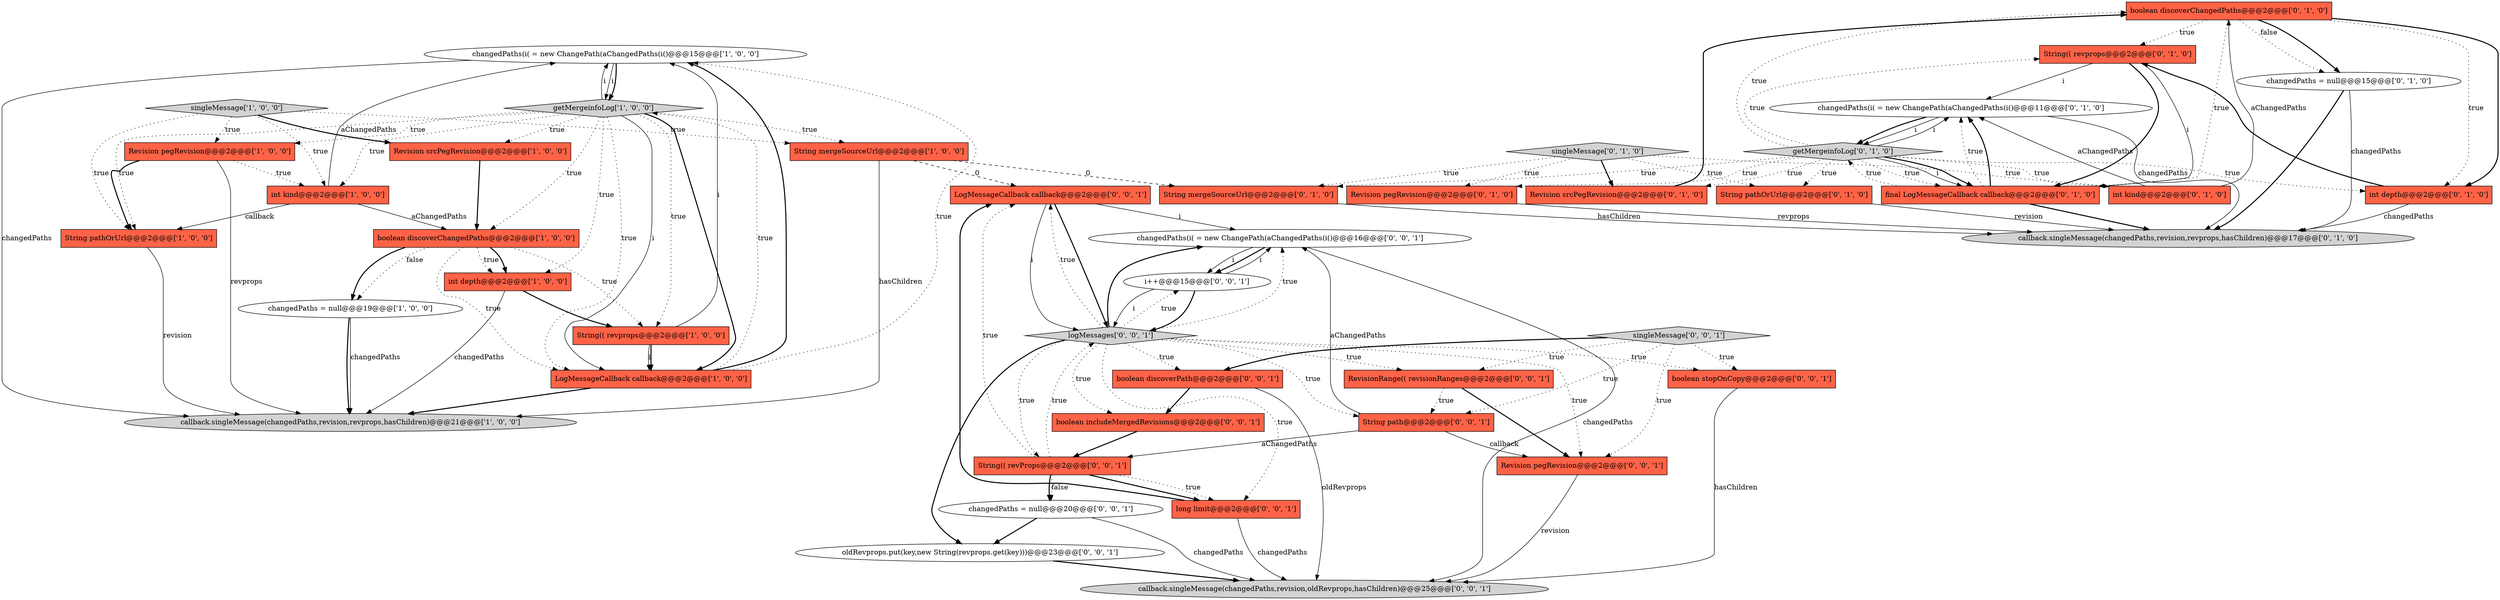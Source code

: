 digraph {
5 [style = filled, label = "changedPaths(i( = new ChangePath(aChangedPaths(i()@@@15@@@['1', '0', '0']", fillcolor = white, shape = ellipse image = "AAA0AAABBB1BBB"];
18 [style = filled, label = "changedPaths = null@@@15@@@['0', '1', '0']", fillcolor = white, shape = ellipse image = "AAA0AAABBB2BBB"];
17 [style = filled, label = "changedPaths(i( = new ChangePath(aChangedPaths(i()@@@11@@@['0', '1', '0']", fillcolor = white, shape = ellipse image = "AAA0AAABBB2BBB"];
6 [style = filled, label = "int depth@@@2@@@['1', '0', '0']", fillcolor = tomato, shape = box image = "AAA0AAABBB1BBB"];
21 [style = filled, label = "getMergeinfoLog['0', '1', '0']", fillcolor = lightgray, shape = diamond image = "AAA0AAABBB2BBB"];
37 [style = filled, label = "changedPaths(i( = new ChangePath(aChangedPaths(i()@@@16@@@['0', '0', '1']", fillcolor = white, shape = ellipse image = "AAA0AAABBB3BBB"];
40 [style = filled, label = "callback.singleMessage(changedPaths,revision,oldRevprops,hasChildren)@@@25@@@['0', '0', '1']", fillcolor = lightgray, shape = ellipse image = "AAA0AAABBB3BBB"];
9 [style = filled, label = "callback.singleMessage(changedPaths,revision,revprops,hasChildren)@@@21@@@['1', '0', '0']", fillcolor = lightgray, shape = ellipse image = "AAA0AAABBB1BBB"];
19 [style = filled, label = "String pathOrUrl@@@2@@@['0', '1', '0']", fillcolor = tomato, shape = box image = "AAA0AAABBB2BBB"];
3 [style = filled, label = "String mergeSourceUrl@@@2@@@['1', '0', '0']", fillcolor = tomato, shape = box image = "AAA1AAABBB1BBB"];
29 [style = filled, label = "Revision pegRevision@@@2@@@['0', '0', '1']", fillcolor = tomato, shape = box image = "AAA0AAABBB3BBB"];
32 [style = filled, label = "boolean stopOnCopy@@@2@@@['0', '0', '1']", fillcolor = tomato, shape = box image = "AAA0AAABBB3BBB"];
31 [style = filled, label = "boolean includeMergedRevisions@@@2@@@['0', '0', '1']", fillcolor = tomato, shape = box image = "AAA0AAABBB3BBB"];
2 [style = filled, label = "int kind@@@2@@@['1', '0', '0']", fillcolor = tomato, shape = box image = "AAA0AAABBB1BBB"];
11 [style = filled, label = "Revision srcPegRevision@@@2@@@['1', '0', '0']", fillcolor = tomato, shape = box image = "AAA0AAABBB1BBB"];
26 [style = filled, label = "Revision srcPegRevision@@@2@@@['0', '1', '0']", fillcolor = tomato, shape = box image = "AAA0AAABBB2BBB"];
39 [style = filled, label = "i++@@@15@@@['0', '0', '1']", fillcolor = white, shape = ellipse image = "AAA0AAABBB3BBB"];
13 [style = filled, label = "singleMessage['1', '0', '0']", fillcolor = lightgray, shape = diamond image = "AAA0AAABBB1BBB"];
33 [style = filled, label = "String(( revProps@@@2@@@['0', '0', '1']", fillcolor = tomato, shape = box image = "AAA0AAABBB3BBB"];
41 [style = filled, label = "boolean discoverPath@@@2@@@['0', '0', '1']", fillcolor = tomato, shape = box image = "AAA0AAABBB3BBB"];
36 [style = filled, label = "oldRevprops.put(key,new String(revprops.get(key)))@@@23@@@['0', '0', '1']", fillcolor = white, shape = ellipse image = "AAA0AAABBB3BBB"];
4 [style = filled, label = "changedPaths = null@@@19@@@['1', '0', '0']", fillcolor = white, shape = ellipse image = "AAA0AAABBB1BBB"];
28 [style = filled, label = "String path@@@2@@@['0', '0', '1']", fillcolor = tomato, shape = box image = "AAA0AAABBB3BBB"];
10 [style = filled, label = "LogMessageCallback callback@@@2@@@['1', '0', '0']", fillcolor = tomato, shape = box image = "AAA0AAABBB1BBB"];
22 [style = filled, label = "String mergeSourceUrl@@@2@@@['0', '1', '0']", fillcolor = tomato, shape = box image = "AAA1AAABBB2BBB"];
23 [style = filled, label = "Revision pegRevision@@@2@@@['0', '1', '0']", fillcolor = tomato, shape = box image = "AAA0AAABBB2BBB"];
1 [style = filled, label = "Revision pegRevision@@@2@@@['1', '0', '0']", fillcolor = tomato, shape = box image = "AAA0AAABBB1BBB"];
34 [style = filled, label = "singleMessage['0', '0', '1']", fillcolor = lightgray, shape = diamond image = "AAA0AAABBB3BBB"];
25 [style = filled, label = "int kind@@@2@@@['0', '1', '0']", fillcolor = tomato, shape = box image = "AAA0AAABBB2BBB"];
27 [style = filled, label = "String(( revprops@@@2@@@['0', '1', '0']", fillcolor = tomato, shape = box image = "AAA0AAABBB2BBB"];
20 [style = filled, label = "final LogMessageCallback callback@@@2@@@['0', '1', '0']", fillcolor = tomato, shape = box image = "AAA0AAABBB2BBB"];
42 [style = filled, label = "logMessages['0', '0', '1']", fillcolor = lightgray, shape = diamond image = "AAA0AAABBB3BBB"];
16 [style = filled, label = "int depth@@@2@@@['0', '1', '0']", fillcolor = tomato, shape = box image = "AAA0AAABBB2BBB"];
15 [style = filled, label = "boolean discoverChangedPaths@@@2@@@['0', '1', '0']", fillcolor = tomato, shape = box image = "AAA0AAABBB2BBB"];
12 [style = filled, label = "getMergeinfoLog['1', '0', '0']", fillcolor = lightgray, shape = diamond image = "AAA0AAABBB1BBB"];
14 [style = filled, label = "callback.singleMessage(changedPaths,revision,revprops,hasChildren)@@@17@@@['0', '1', '0']", fillcolor = lightgray, shape = ellipse image = "AAA0AAABBB2BBB"];
24 [style = filled, label = "singleMessage['0', '1', '0']", fillcolor = lightgray, shape = diamond image = "AAA0AAABBB2BBB"];
35 [style = filled, label = "LogMessageCallback callback@@@2@@@['0', '0', '1']", fillcolor = tomato, shape = box image = "AAA0AAABBB3BBB"];
30 [style = filled, label = "RevisionRange(( revisionRanges@@@2@@@['0', '0', '1']", fillcolor = tomato, shape = box image = "AAA0AAABBB3BBB"];
7 [style = filled, label = "boolean discoverChangedPaths@@@2@@@['1', '0', '0']", fillcolor = tomato, shape = box image = "AAA0AAABBB1BBB"];
43 [style = filled, label = "changedPaths = null@@@20@@@['0', '0', '1']", fillcolor = white, shape = ellipse image = "AAA0AAABBB3BBB"];
38 [style = filled, label = "long limit@@@2@@@['0', '0', '1']", fillcolor = tomato, shape = box image = "AAA0AAABBB3BBB"];
0 [style = filled, label = "String pathOrUrl@@@2@@@['1', '0', '0']", fillcolor = tomato, shape = box image = "AAA0AAABBB1BBB"];
8 [style = filled, label = "String(( revprops@@@2@@@['1', '0', '0']", fillcolor = tomato, shape = box image = "AAA0AAABBB1BBB"];
8->10 [style = bold, label=""];
42->37 [style = dotted, label="true"];
21->15 [style = dotted, label="true"];
24->25 [style = dotted, label="true"];
12->8 [style = dotted, label="true"];
34->29 [style = dotted, label="true"];
21->27 [style = dotted, label="true"];
15->20 [style = dotted, label="true"];
4->9 [style = solid, label="changedPaths"];
29->40 [style = solid, label="revision"];
0->9 [style = solid, label="revision"];
43->40 [style = solid, label="changedPaths"];
30->29 [style = bold, label=""];
19->14 [style = solid, label="revision"];
35->42 [style = solid, label="i"];
12->10 [style = bold, label=""];
33->35 [style = dotted, label="true"];
21->26 [style = dotted, label="true"];
21->23 [style = dotted, label="true"];
26->15 [style = bold, label=""];
42->38 [style = dotted, label="true"];
42->33 [style = dotted, label="true"];
17->21 [style = bold, label=""];
38->40 [style = solid, label="changedPaths"];
42->32 [style = dotted, label="true"];
39->37 [style = solid, label="i"];
34->28 [style = dotted, label="true"];
12->3 [style = dotted, label="true"];
7->6 [style = dotted, label="true"];
7->10 [style = dotted, label="true"];
32->40 [style = solid, label="hasChildren"];
21->20 [style = dotted, label="true"];
13->3 [style = dotted, label="true"];
12->2 [style = dotted, label="true"];
28->33 [style = solid, label="aChangedPaths"];
21->22 [style = dotted, label="true"];
20->14 [style = bold, label=""];
3->22 [style = dashed, label="0"];
1->0 [style = bold, label=""];
15->16 [style = dotted, label="true"];
13->11 [style = bold, label=""];
17->21 [style = solid, label="i"];
37->39 [style = solid, label="i"];
15->27 [style = dotted, label="true"];
2->5 [style = solid, label="aChangedPaths"];
12->11 [style = dotted, label="true"];
12->10 [style = dotted, label="true"];
12->6 [style = dotted, label="true"];
13->0 [style = dotted, label="true"];
24->22 [style = dotted, label="true"];
7->4 [style = dotted, label="false"];
31->33 [style = bold, label=""];
6->9 [style = solid, label="changedPaths"];
7->6 [style = bold, label=""];
12->0 [style = dotted, label="true"];
24->19 [style = dotted, label="true"];
42->30 [style = dotted, label="true"];
33->38 [style = dotted, label="true"];
21->16 [style = dotted, label="true"];
12->7 [style = dotted, label="true"];
7->8 [style = dotted, label="true"];
30->28 [style = dotted, label="true"];
38->35 [style = bold, label=""];
39->42 [style = bold, label=""];
27->20 [style = bold, label=""];
42->39 [style = dotted, label="true"];
4->9 [style = bold, label=""];
22->14 [style = solid, label="hasChildren"];
18->14 [style = solid, label="changedPaths"];
35->37 [style = solid, label="i"];
42->37 [style = bold, label=""];
36->40 [style = bold, label=""];
3->35 [style = dashed, label="0"];
16->27 [style = bold, label=""];
3->9 [style = solid, label="hasChildren"];
35->42 [style = bold, label=""];
20->17 [style = dotted, label="true"];
43->36 [style = bold, label=""];
7->4 [style = bold, label=""];
42->28 [style = dotted, label="true"];
27->17 [style = solid, label="i"];
42->41 [style = dotted, label="true"];
13->2 [style = dotted, label="true"];
1->9 [style = solid, label="revprops"];
25->15 [style = solid, label="aChangedPaths"];
21->25 [style = dotted, label="true"];
24->26 [style = bold, label=""];
24->23 [style = dotted, label="true"];
10->5 [style = bold, label=""];
33->43 [style = dotted, label="false"];
8->10 [style = solid, label="i"];
33->43 [style = bold, label=""];
2->0 [style = solid, label="callback"];
15->18 [style = dotted, label="false"];
41->31 [style = bold, label=""];
10->9 [style = bold, label=""];
34->30 [style = dotted, label="true"];
42->29 [style = dotted, label="true"];
5->12 [style = solid, label="i"];
37->39 [style = bold, label=""];
39->42 [style = solid, label="i"];
5->9 [style = solid, label="changedPaths"];
34->32 [style = dotted, label="true"];
21->17 [style = solid, label="i"];
10->12 [style = dotted, label="true"];
20->17 [style = bold, label=""];
2->7 [style = solid, label="aChangedPaths"];
16->14 [style = solid, label="changedPaths"];
12->1 [style = dotted, label="true"];
21->20 [style = solid, label="i"];
12->10 [style = solid, label="i"];
42->31 [style = dotted, label="true"];
23->14 [style = solid, label="revprops"];
34->41 [style = bold, label=""];
20->21 [style = dotted, label="true"];
42->36 [style = bold, label=""];
15->16 [style = bold, label=""];
10->5 [style = dotted, label="true"];
15->18 [style = bold, label=""];
27->20 [style = solid, label="i"];
17->14 [style = solid, label="changedPaths"];
28->29 [style = solid, label="callback"];
28->37 [style = solid, label="aChangedPaths"];
13->1 [style = dotted, label="true"];
12->5 [style = solid, label="i"];
21->20 [style = bold, label=""];
33->42 [style = dotted, label="true"];
5->12 [style = bold, label=""];
8->5 [style = solid, label="i"];
21->19 [style = dotted, label="true"];
6->8 [style = bold, label=""];
42->35 [style = dotted, label="true"];
25->17 [style = solid, label="aChangedPaths"];
33->38 [style = bold, label=""];
1->2 [style = dotted, label="true"];
18->14 [style = bold, label=""];
11->7 [style = bold, label=""];
41->40 [style = solid, label="oldRevprops"];
37->40 [style = solid, label="changedPaths"];
}
